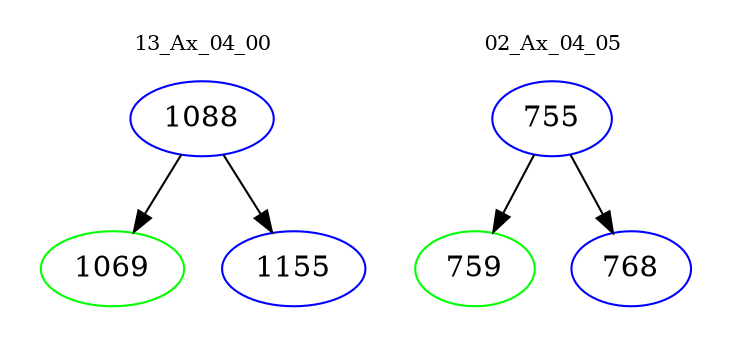 digraph{
subgraph cluster_0 {
color = white
label = "13_Ax_04_00";
fontsize=10;
T0_1088 [label="1088", color="blue"]
T0_1088 -> T0_1069 [color="black"]
T0_1069 [label="1069", color="green"]
T0_1088 -> T0_1155 [color="black"]
T0_1155 [label="1155", color="blue"]
}
subgraph cluster_1 {
color = white
label = "02_Ax_04_05";
fontsize=10;
T1_755 [label="755", color="blue"]
T1_755 -> T1_759 [color="black"]
T1_759 [label="759", color="green"]
T1_755 -> T1_768 [color="black"]
T1_768 [label="768", color="blue"]
}
}
